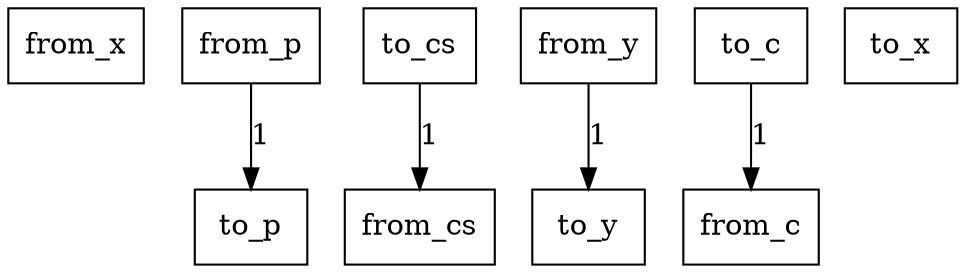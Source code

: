 digraph {
    graph [rankdir=TB
          ,bgcolor=transparent];
    node [shape=box
         ,fillcolor=white
         ,style=filled];
    0 [label=<from_x>];
    1 [label=<from_p>];
    2 [label=<from_cs>];
    3 [label=<from_y>];
    4 [label=<from_c>];
    5 [label=<to_x>];
    6 [label=<to_p>];
    7 [label=<to_cs>];
    8 [label=<to_y>];
    9 [label=<to_c>];
    1 -> 6 [label=1];
    3 -> 8 [label=1];
    7 -> 2 [label=1];
    9 -> 4 [label=1];
}